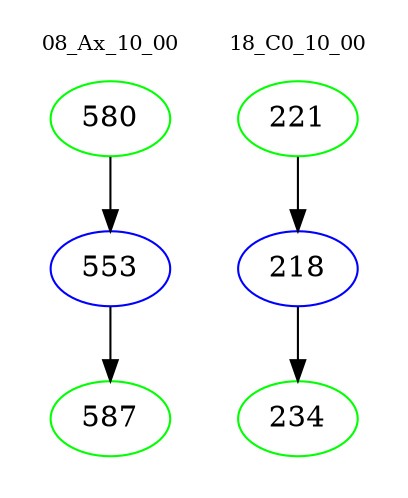 digraph{
subgraph cluster_0 {
color = white
label = "08_Ax_10_00";
fontsize=10;
T0_580 [label="580", color="green"]
T0_580 -> T0_553 [color="black"]
T0_553 [label="553", color="blue"]
T0_553 -> T0_587 [color="black"]
T0_587 [label="587", color="green"]
}
subgraph cluster_1 {
color = white
label = "18_C0_10_00";
fontsize=10;
T1_221 [label="221", color="green"]
T1_221 -> T1_218 [color="black"]
T1_218 [label="218", color="blue"]
T1_218 -> T1_234 [color="black"]
T1_234 [label="234", color="green"]
}
}

